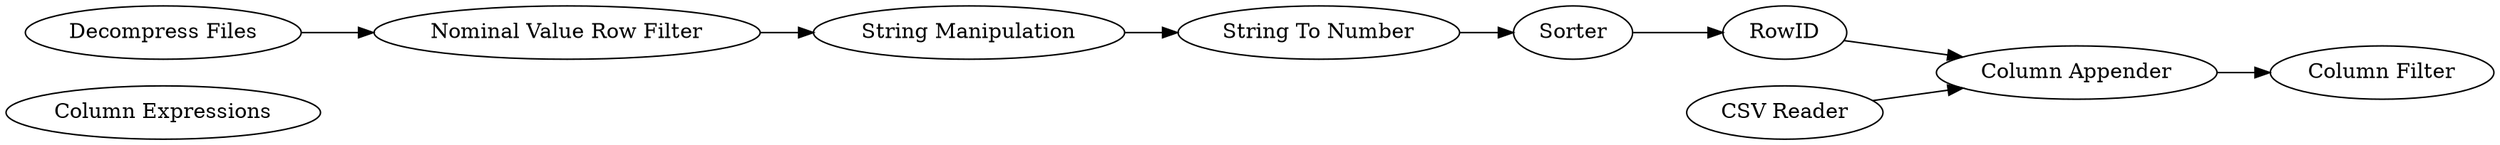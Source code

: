 digraph {
	75 [label="Column Expressions"]
	112 [label="Decompress Files"]
	56 [label="String Manipulation"]
	57 [label=Sorter]
	59 [label=RowID]
	60 [label="String To Number"]
	115 [label="Nominal Value Row Filter"]
	118 [label="Column Appender"]
	123 [label="CSV Reader"]
	124 [label="Column Filter"]
	56 -> 60
	57 -> 59
	59 -> 118
	60 -> 57
	115 -> 56
	118 -> 124
	123 -> 118
	112 -> 115
	rankdir=LR
}
